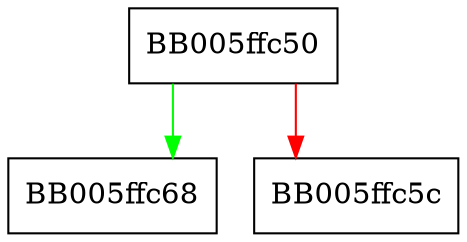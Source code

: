 digraph ossl_provider_get_capabilities {
  node [shape="box"];
  graph [splines=ortho];
  BB005ffc50 -> BB005ffc68 [color="green"];
  BB005ffc50 -> BB005ffc5c [color="red"];
}